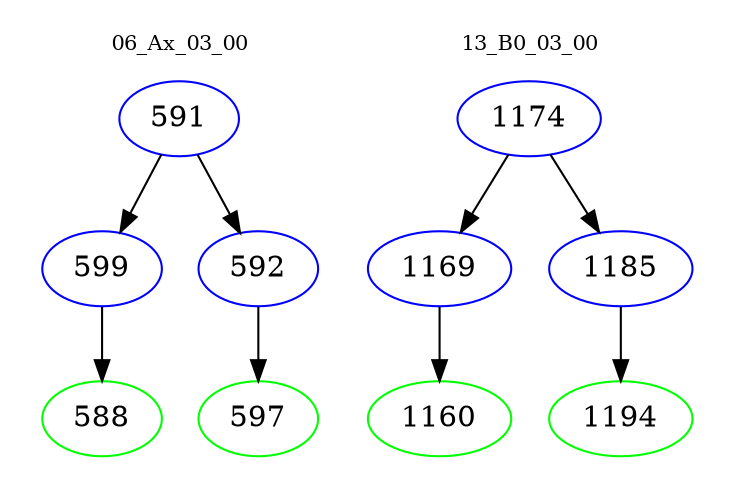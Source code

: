 digraph{
subgraph cluster_0 {
color = white
label = "06_Ax_03_00";
fontsize=10;
T0_591 [label="591", color="blue"]
T0_591 -> T0_599 [color="black"]
T0_599 [label="599", color="blue"]
T0_599 -> T0_588 [color="black"]
T0_588 [label="588", color="green"]
T0_591 -> T0_592 [color="black"]
T0_592 [label="592", color="blue"]
T0_592 -> T0_597 [color="black"]
T0_597 [label="597", color="green"]
}
subgraph cluster_1 {
color = white
label = "13_B0_03_00";
fontsize=10;
T1_1174 [label="1174", color="blue"]
T1_1174 -> T1_1169 [color="black"]
T1_1169 [label="1169", color="blue"]
T1_1169 -> T1_1160 [color="black"]
T1_1160 [label="1160", color="green"]
T1_1174 -> T1_1185 [color="black"]
T1_1185 [label="1185", color="blue"]
T1_1185 -> T1_1194 [color="black"]
T1_1194 [label="1194", color="green"]
}
}
